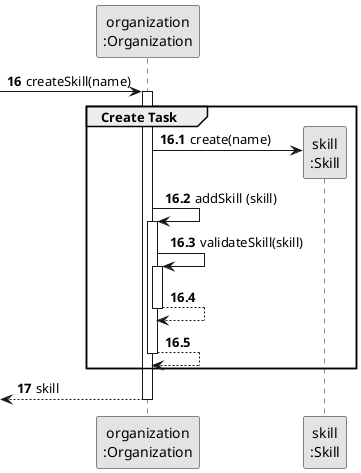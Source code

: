 @startuml
skinparam monochrome true
skinparam packageStyle rectangle
skinparam shadowing false

participant "organization\n:Organization" as ORG
participant "skill\n:Skill" as TAREFA

autonumber 16
-> ORG: createSkill(name)

autonumber 16.1
activate ORG
    group Create Task

        ORG -> TAREFA**: create(name)
        ORG -> ORG: addSkill (skill)

        activate ORG
            ORG -> ORG: validateSkill(skill)
            activate ORG
                ORG --> ORG
            deactivate ORG

            ORG --> ORG
        deactivate ORG
    end

    autonumber 17
    <-- ORG : skill
deactivate ORG


@enduml